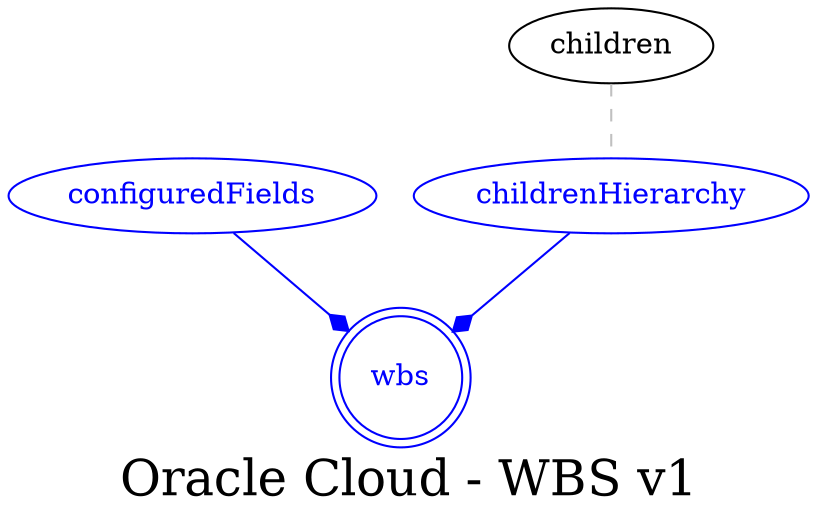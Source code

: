digraph LexiconGraph {
graph[label="Oracle Cloud - WBS v1", fontsize=24]
splines=true
"wbs" [color=blue, fontcolor=blue, shape=doublecircle]
"configuredFields" -> "wbs" [color=blue, fontcolor=blue, arrowhead=diamond, arrowtail=none]
"configuredFields" [color=blue, fontcolor=blue, shape=ellipse]
"childrenHierarchy" -> "wbs" [color=blue, fontcolor=blue, arrowhead=diamond, arrowtail=none]
"childrenHierarchy" [color=blue, fontcolor=blue, shape=ellipse]
"children" -> "childrenHierarchy" [color=grey, fontcolor=grey, arrowhead=none, arrowtail=none, style=dashed]
}

